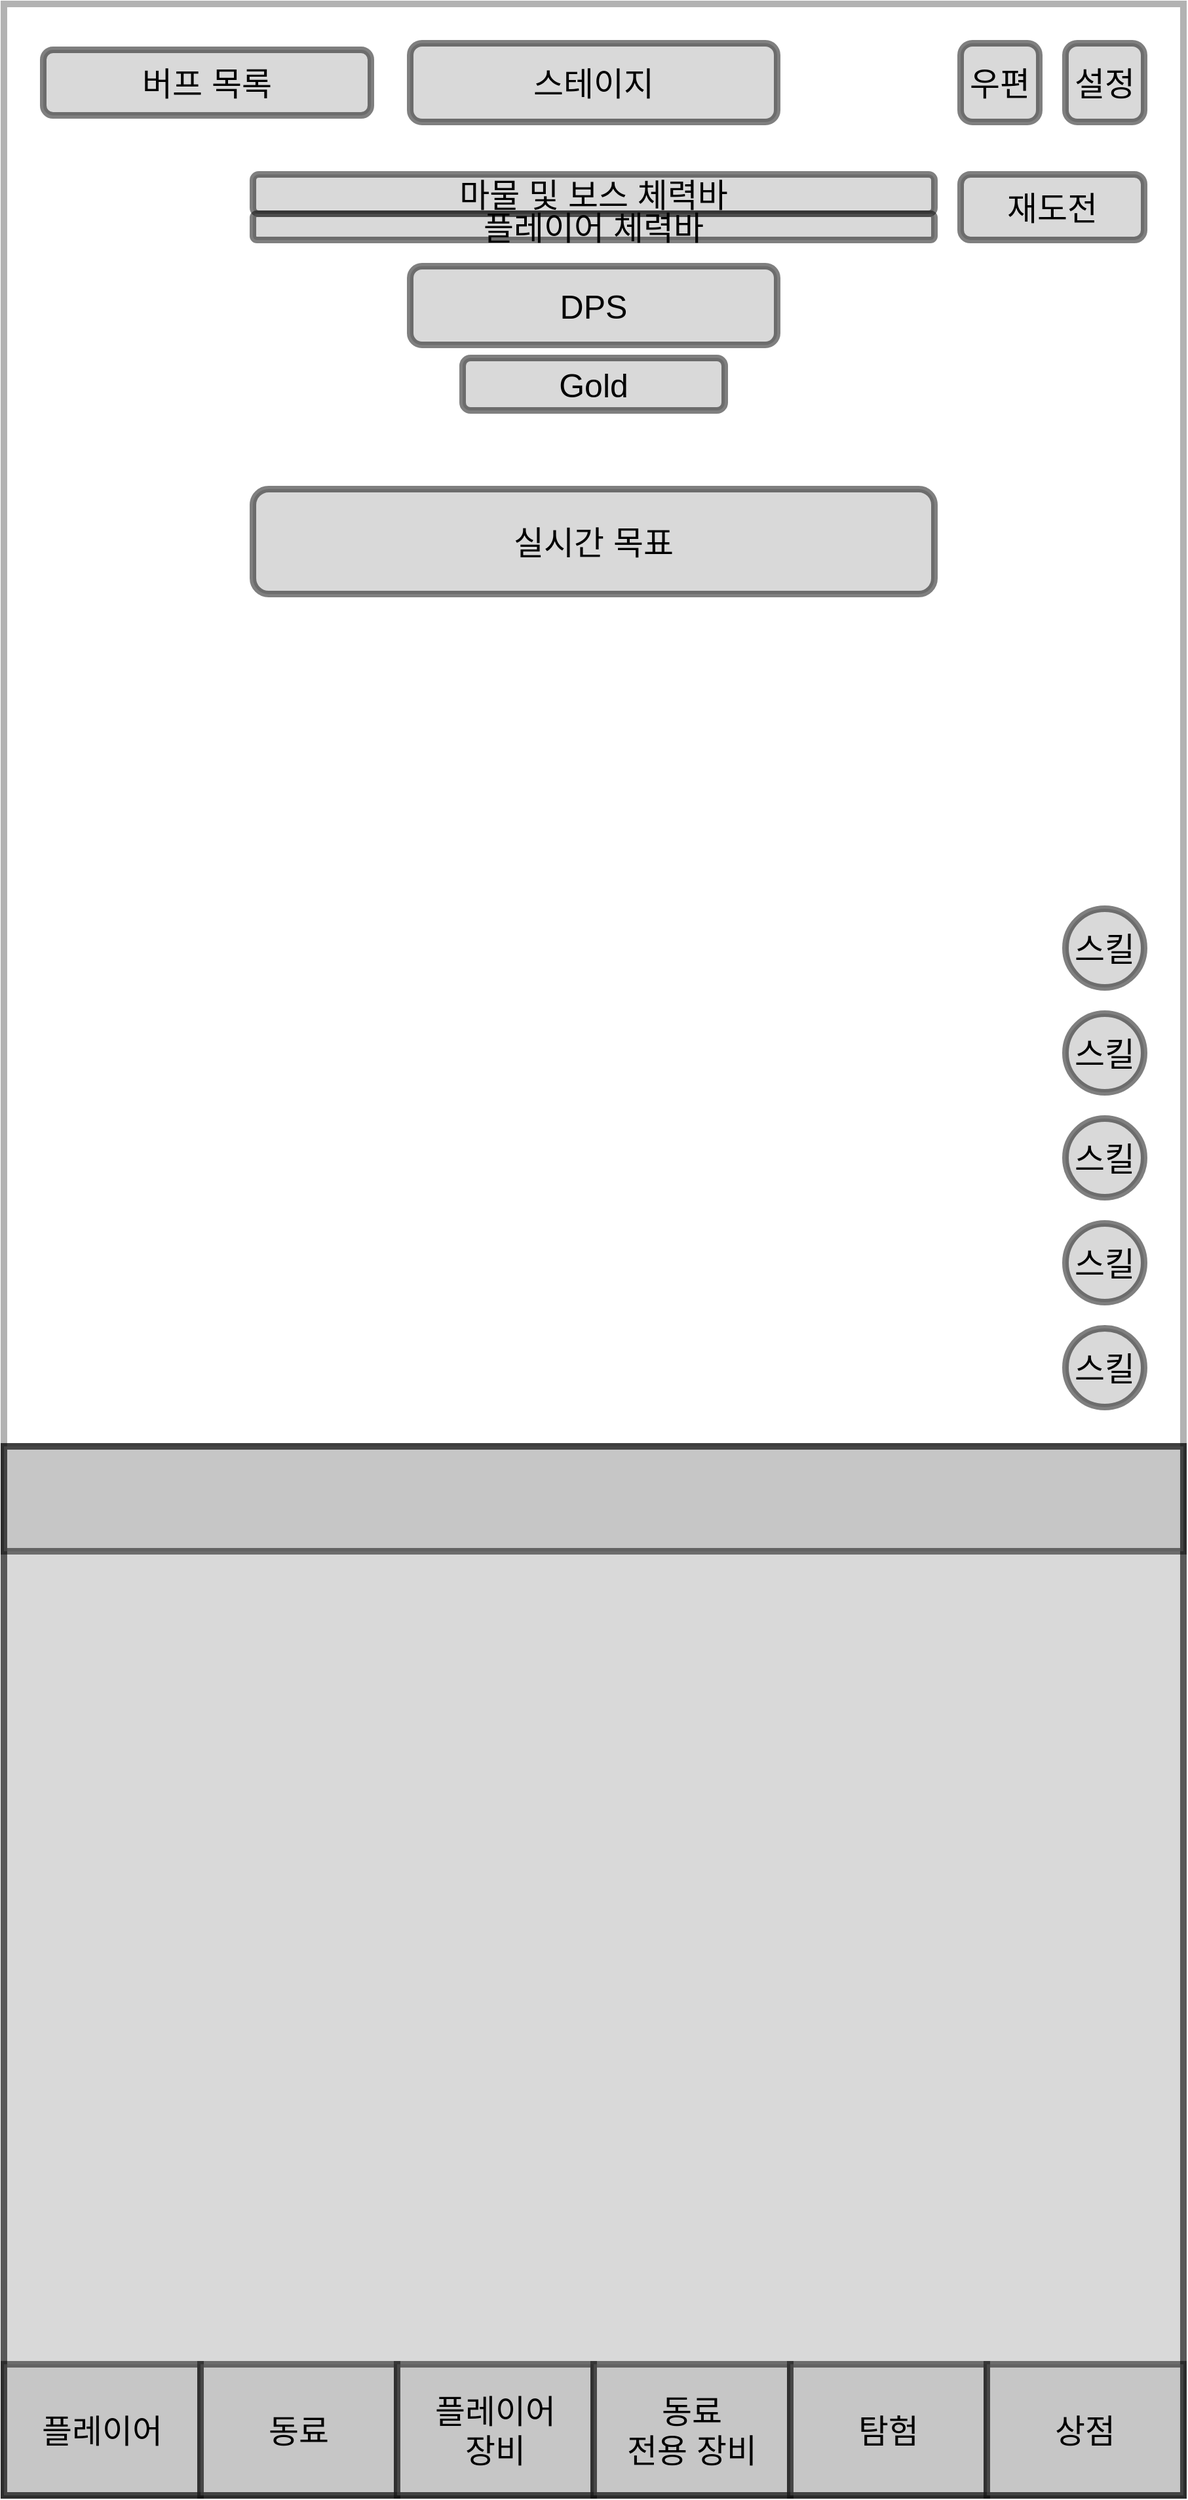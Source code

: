 <mxfile version="14.8.4" type="device"><diagram id="qOn4_DFETVk3wdnNsK1C" name="Page-1"><mxGraphModel dx="6711" dy="3413" grid="1" gridSize="10" guides="1" tooltips="1" connect="1" arrows="1" fold="1" page="1" pageScale="1" pageWidth="827" pageHeight="1169" math="0" shadow="0"><root><mxCell id="0"/><mxCell id="1" parent="0"/><mxCell id="166bRq63qfwbpY66UUoa-1" value="" style="rounded=0;whiteSpace=wrap;html=1;opacity=30;strokeWidth=5;" vertex="1" parent="1"><mxGeometry width="900" height="1900" as="geometry"/></mxCell><mxCell id="166bRq63qfwbpY66UUoa-2" value="설정" style="rounded=1;whiteSpace=wrap;html=1;strokeWidth=5;opacity=50;fillColor=#B3B3B3;fontSize=25;" vertex="1" parent="1"><mxGeometry x="810" y="30" width="60" height="60" as="geometry"/></mxCell><mxCell id="166bRq63qfwbpY66UUoa-3" value="&lt;font style=&quot;font-size: 25px&quot;&gt;우편&lt;/font&gt;" style="rounded=1;whiteSpace=wrap;html=1;strokeWidth=5;opacity=50;fillColor=#B3B3B3;fontSize=25;" vertex="1" parent="1"><mxGeometry x="730" y="30" width="60" height="60" as="geometry"/></mxCell><mxCell id="166bRq63qfwbpY66UUoa-4" value="&lt;font style=&quot;font-size: 25px&quot;&gt;스테이지&lt;/font&gt;" style="rounded=1;whiteSpace=wrap;html=1;strokeWidth=5;fillColor=#B3B3B3;opacity=50;fontSize=25;" vertex="1" parent="1"><mxGeometry x="310" y="30" width="280" height="60" as="geometry"/></mxCell><mxCell id="166bRq63qfwbpY66UUoa-5" value="마물 및 보스 체력바" style="rounded=1;whiteSpace=wrap;html=1;strokeWidth=5;fillColor=#B3B3B3;opacity=50;fontSize=25;" vertex="1" parent="1"><mxGeometry x="190" y="130" width="520" height="30" as="geometry"/></mxCell><mxCell id="166bRq63qfwbpY66UUoa-6" value="재도전" style="rounded=1;whiteSpace=wrap;html=1;strokeWidth=5;fillColor=#B3B3B3;opacity=50;fontSize=25;" vertex="1" parent="1"><mxGeometry x="730" y="130" width="140" height="50" as="geometry"/></mxCell><mxCell id="166bRq63qfwbpY66UUoa-7" value="DPS" style="rounded=1;whiteSpace=wrap;html=1;strokeWidth=5;fillColor=#B3B3B3;opacity=50;fontSize=25;" vertex="1" parent="1"><mxGeometry x="310" y="200" width="280" height="60" as="geometry"/></mxCell><mxCell id="166bRq63qfwbpY66UUoa-8" value="Gold" style="rounded=1;whiteSpace=wrap;html=1;strokeWidth=5;fillColor=#B3B3B3;opacity=50;fontSize=25;" vertex="1" parent="1"><mxGeometry x="350" y="270" width="200" height="40" as="geometry"/></mxCell><mxCell id="166bRq63qfwbpY66UUoa-9" value="플레이어 체력바" style="rounded=1;whiteSpace=wrap;html=1;strokeWidth=5;fillColor=#B3B3B3;opacity=50;fontSize=25;" vertex="1" parent="1"><mxGeometry x="190" y="160" width="520" height="20" as="geometry"/></mxCell><mxCell id="166bRq63qfwbpY66UUoa-11" value="" style="rounded=0;whiteSpace=wrap;html=1;fontSize=25;strokeWidth=5;fillColor=#B3B3B3;opacity=50;" vertex="1" parent="1"><mxGeometry y="1100" width="900" height="800" as="geometry"/></mxCell><mxCell id="166bRq63qfwbpY66UUoa-12" value="플레이어" style="rounded=0;whiteSpace=wrap;html=1;fontSize=25;strokeWidth=5;fillColor=#B3B3B3;opacity=50;" vertex="1" parent="1"><mxGeometry y="1800" width="150" height="100" as="geometry"/></mxCell><mxCell id="166bRq63qfwbpY66UUoa-13" value="동료" style="rounded=0;whiteSpace=wrap;html=1;fontSize=25;strokeWidth=5;fillColor=#B3B3B3;opacity=50;" vertex="1" parent="1"><mxGeometry x="150" y="1800" width="150" height="100" as="geometry"/></mxCell><mxCell id="166bRq63qfwbpY66UUoa-14" value="플레이어&lt;br&gt;장비" style="rounded=0;whiteSpace=wrap;html=1;fontSize=25;strokeWidth=5;fillColor=#B3B3B3;opacity=50;" vertex="1" parent="1"><mxGeometry x="300" y="1800" width="150" height="100" as="geometry"/></mxCell><mxCell id="166bRq63qfwbpY66UUoa-15" value="동료&lt;br&gt;전용 장비" style="rounded=0;whiteSpace=wrap;html=1;fontSize=25;strokeWidth=5;fillColor=#B3B3B3;opacity=50;" vertex="1" parent="1"><mxGeometry x="450" y="1800" width="150" height="100" as="geometry"/></mxCell><mxCell id="166bRq63qfwbpY66UUoa-16" value="탐험" style="rounded=0;whiteSpace=wrap;html=1;fontSize=25;strokeWidth=5;fillColor=#B3B3B3;opacity=50;" vertex="1" parent="1"><mxGeometry x="600" y="1800" width="150" height="100" as="geometry"/></mxCell><mxCell id="166bRq63qfwbpY66UUoa-17" value="상점" style="rounded=0;whiteSpace=wrap;html=1;fontSize=25;strokeWidth=5;fillColor=#B3B3B3;opacity=50;" vertex="1" parent="1"><mxGeometry x="750" y="1800" width="150" height="100" as="geometry"/></mxCell><mxCell id="166bRq63qfwbpY66UUoa-18" value="실시간 목표" style="rounded=1;whiteSpace=wrap;html=1;strokeWidth=5;fillColor=#B3B3B3;opacity=50;fontSize=25;" vertex="1" parent="1"><mxGeometry x="190" y="370" width="520" height="80" as="geometry"/></mxCell><mxCell id="166bRq63qfwbpY66UUoa-19" value="&lt;font style=&quot;font-size: 25px&quot;&gt;버프 목록&lt;/font&gt;" style="rounded=1;whiteSpace=wrap;html=1;strokeWidth=5;opacity=50;fillColor=#B3B3B3;fontSize=25;" vertex="1" parent="1"><mxGeometry x="30" y="35" width="250" height="50" as="geometry"/></mxCell><mxCell id="166bRq63qfwbpY66UUoa-20" value="스킬" style="rounded=1;whiteSpace=wrap;html=1;strokeWidth=5;opacity=50;fillColor=#B3B3B3;fontSize=25;arcSize=50;" vertex="1" parent="1"><mxGeometry x="810" y="1010" width="60" height="60" as="geometry"/></mxCell><mxCell id="166bRq63qfwbpY66UUoa-21" value="스킬" style="rounded=1;whiteSpace=wrap;html=1;strokeWidth=5;opacity=50;fillColor=#B3B3B3;fontSize=25;arcSize=50;" vertex="1" parent="1"><mxGeometry x="810" y="930" width="60" height="60" as="geometry"/></mxCell><mxCell id="166bRq63qfwbpY66UUoa-22" value="스킬" style="rounded=1;whiteSpace=wrap;html=1;strokeWidth=5;opacity=50;fillColor=#B3B3B3;fontSize=25;arcSize=50;" vertex="1" parent="1"><mxGeometry x="810" y="850" width="60" height="60" as="geometry"/></mxCell><mxCell id="166bRq63qfwbpY66UUoa-23" value="스킬" style="rounded=1;whiteSpace=wrap;html=1;strokeWidth=5;opacity=50;fillColor=#B3B3B3;fontSize=25;arcSize=50;" vertex="1" parent="1"><mxGeometry x="810" y="770" width="60" height="60" as="geometry"/></mxCell><mxCell id="166bRq63qfwbpY66UUoa-24" value="스킬" style="rounded=1;whiteSpace=wrap;html=1;strokeWidth=5;opacity=50;fillColor=#B3B3B3;fontSize=25;arcSize=50;" vertex="1" parent="1"><mxGeometry x="810" y="690" width="60" height="60" as="geometry"/></mxCell><mxCell id="166bRq63qfwbpY66UUoa-25" value="" style="rounded=0;whiteSpace=wrap;html=1;fontSize=25;strokeWidth=5;fillColor=#B3B3B3;opacity=50;" vertex="1" parent="1"><mxGeometry y="1100" width="900" height="80" as="geometry"/></mxCell></root></mxGraphModel></diagram></mxfile>